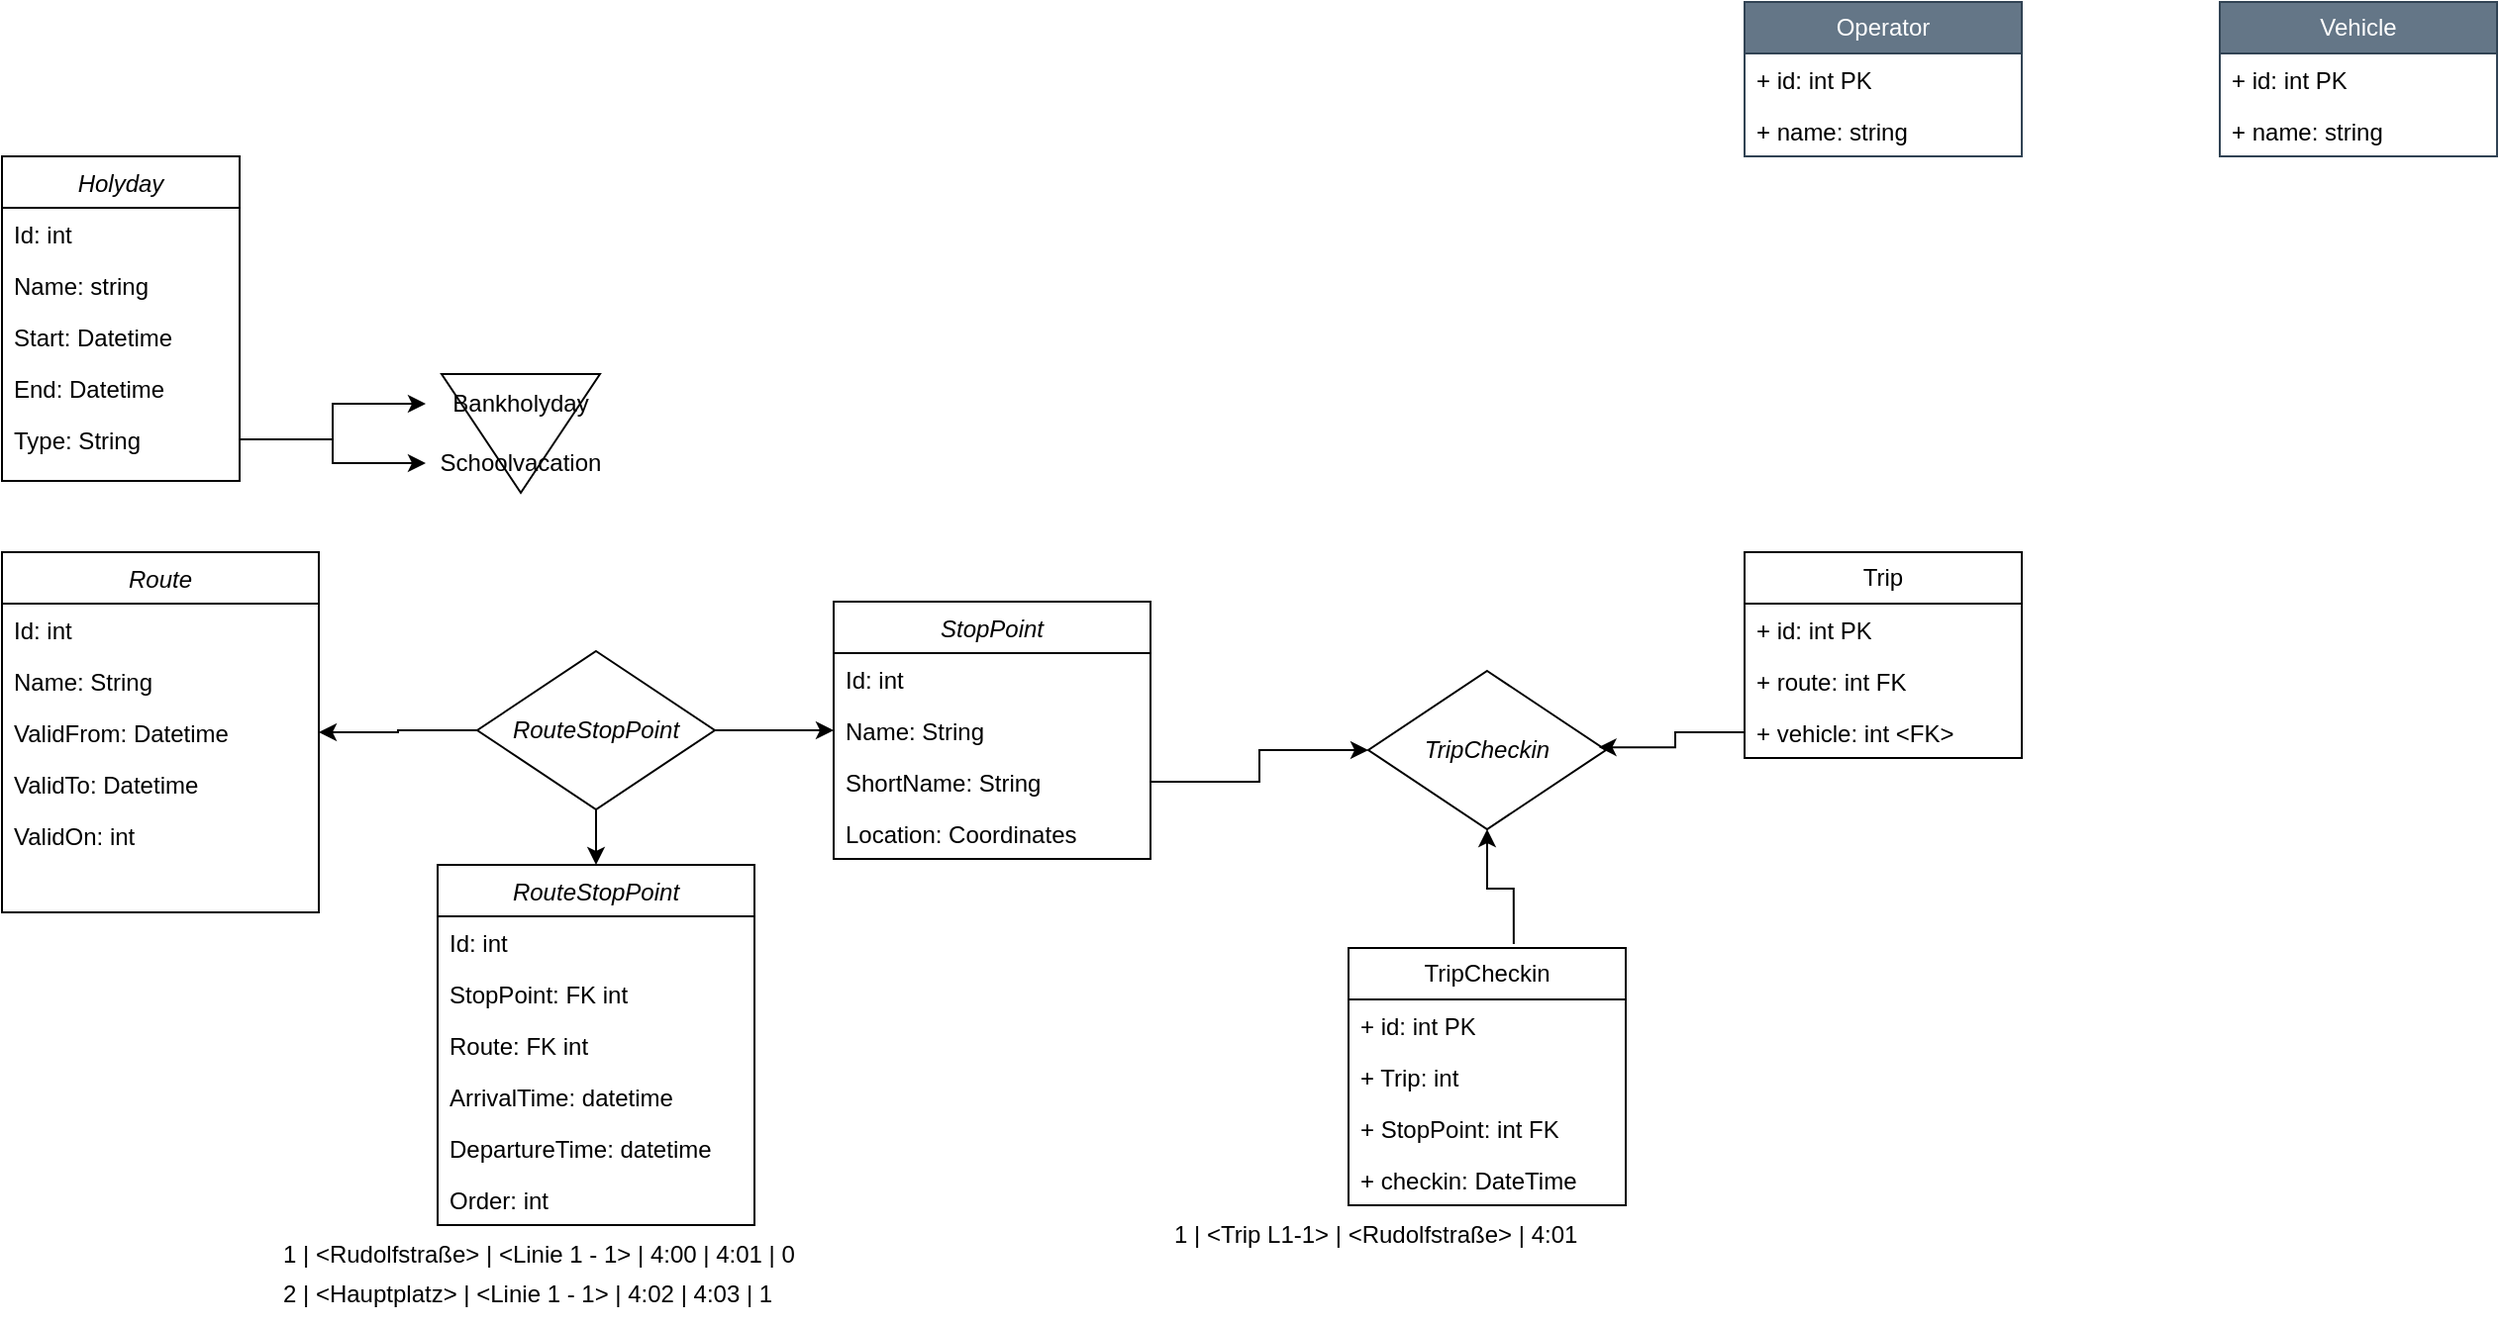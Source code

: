 <mxfile version="24.7.17">
  <diagram id="C5RBs43oDa-KdzZeNtuy" name="Page-1">
    <mxGraphModel dx="1185" dy="683" grid="1" gridSize="10" guides="1" tooltips="1" connect="1" arrows="1" fold="1" page="1" pageScale="1" pageWidth="827" pageHeight="1169" math="0" shadow="0">
      <root>
        <mxCell id="WIyWlLk6GJQsqaUBKTNV-0" />
        <mxCell id="WIyWlLk6GJQsqaUBKTNV-1" parent="WIyWlLk6GJQsqaUBKTNV-0" />
        <mxCell id="zkfFHV4jXpPFQw0GAbJ--0" value="Holyday" style="swimlane;fontStyle=2;align=center;verticalAlign=top;childLayout=stackLayout;horizontal=1;startSize=26;horizontalStack=0;resizeParent=1;resizeLast=0;collapsible=1;marginBottom=0;rounded=0;shadow=0;strokeWidth=1;" parent="WIyWlLk6GJQsqaUBKTNV-1" vertex="1">
          <mxGeometry x="40" y="120" width="120" height="164" as="geometry">
            <mxRectangle x="230" y="140" width="160" height="26" as="alternateBounds" />
          </mxGeometry>
        </mxCell>
        <mxCell id="zkfFHV4jXpPFQw0GAbJ--1" value="Id: int" style="text;align=left;verticalAlign=top;spacingLeft=4;spacingRight=4;overflow=hidden;rotatable=0;points=[[0,0.5],[1,0.5]];portConstraint=eastwest;" parent="zkfFHV4jXpPFQw0GAbJ--0" vertex="1">
          <mxGeometry y="26" width="120" height="26" as="geometry" />
        </mxCell>
        <mxCell id="zkfFHV4jXpPFQw0GAbJ--2" value="Name: string" style="text;align=left;verticalAlign=top;spacingLeft=4;spacingRight=4;overflow=hidden;rotatable=0;points=[[0,0.5],[1,0.5]];portConstraint=eastwest;rounded=0;shadow=0;html=0;" parent="zkfFHV4jXpPFQw0GAbJ--0" vertex="1">
          <mxGeometry y="52" width="120" height="26" as="geometry" />
        </mxCell>
        <mxCell id="zkfFHV4jXpPFQw0GAbJ--3" value="Start: Datetime" style="text;align=left;verticalAlign=top;spacingLeft=4;spacingRight=4;overflow=hidden;rotatable=0;points=[[0,0.5],[1,0.5]];portConstraint=eastwest;rounded=0;shadow=0;html=0;" parent="zkfFHV4jXpPFQw0GAbJ--0" vertex="1">
          <mxGeometry y="78" width="120" height="26" as="geometry" />
        </mxCell>
        <mxCell id="2IbOBzPLkjitAX4DWQK_-0" value="End: Datetime" style="text;align=left;verticalAlign=top;spacingLeft=4;spacingRight=4;overflow=hidden;rotatable=0;points=[[0,0.5],[1,0.5]];portConstraint=eastwest;rounded=0;shadow=0;html=0;" vertex="1" parent="zkfFHV4jXpPFQw0GAbJ--0">
          <mxGeometry y="104" width="120" height="26" as="geometry" />
        </mxCell>
        <mxCell id="2IbOBzPLkjitAX4DWQK_-1" value="Type: String" style="text;align=left;verticalAlign=top;spacingLeft=4;spacingRight=4;overflow=hidden;rotatable=0;points=[[0,0.5],[1,0.5]];portConstraint=eastwest;rounded=0;shadow=0;html=0;" vertex="1" parent="zkfFHV4jXpPFQw0GAbJ--0">
          <mxGeometry y="130" width="120" height="26" as="geometry" />
        </mxCell>
        <mxCell id="2IbOBzPLkjitAX4DWQK_-4" value="" style="triangle;whiteSpace=wrap;html=1;rotation=90;fillColor=none;" vertex="1" parent="WIyWlLk6GJQsqaUBKTNV-1">
          <mxGeometry x="272" y="220" width="60" height="80" as="geometry" />
        </mxCell>
        <mxCell id="2IbOBzPLkjitAX4DWQK_-2" value="Bankholyday" style="text;html=1;align=center;verticalAlign=middle;whiteSpace=wrap;rounded=0;" vertex="1" parent="WIyWlLk6GJQsqaUBKTNV-1">
          <mxGeometry x="254" y="230" width="96" height="30" as="geometry" />
        </mxCell>
        <mxCell id="2IbOBzPLkjitAX4DWQK_-3" value="Schoolvacation" style="text;html=1;align=center;verticalAlign=middle;whiteSpace=wrap;rounded=0;" vertex="1" parent="WIyWlLk6GJQsqaUBKTNV-1">
          <mxGeometry x="254" y="260" width="96" height="30" as="geometry" />
        </mxCell>
        <mxCell id="2IbOBzPLkjitAX4DWQK_-7" style="edgeStyle=orthogonalEdgeStyle;rounded=0;orthogonalLoop=1;jettySize=auto;html=1;entryX=0;entryY=0.5;entryDx=0;entryDy=0;" edge="1" parent="WIyWlLk6GJQsqaUBKTNV-1" source="2IbOBzPLkjitAX4DWQK_-1" target="2IbOBzPLkjitAX4DWQK_-2">
          <mxGeometry relative="1" as="geometry">
            <mxPoint x="240" y="263.0" as="targetPoint" />
          </mxGeometry>
        </mxCell>
        <mxCell id="2IbOBzPLkjitAX4DWQK_-8" style="edgeStyle=orthogonalEdgeStyle;rounded=0;orthogonalLoop=1;jettySize=auto;html=1;" edge="1" parent="WIyWlLk6GJQsqaUBKTNV-1" source="2IbOBzPLkjitAX4DWQK_-1" target="2IbOBzPLkjitAX4DWQK_-3">
          <mxGeometry relative="1" as="geometry" />
        </mxCell>
        <mxCell id="2IbOBzPLkjitAX4DWQK_-9" value="StopPoint" style="swimlane;fontStyle=2;align=center;verticalAlign=top;childLayout=stackLayout;horizontal=1;startSize=26;horizontalStack=0;resizeParent=1;resizeLast=0;collapsible=1;marginBottom=0;rounded=0;shadow=0;strokeWidth=1;" vertex="1" parent="WIyWlLk6GJQsqaUBKTNV-1">
          <mxGeometry x="460" y="345" width="160" height="130" as="geometry">
            <mxRectangle x="230" y="140" width="160" height="26" as="alternateBounds" />
          </mxGeometry>
        </mxCell>
        <mxCell id="2IbOBzPLkjitAX4DWQK_-10" value="Id: int" style="text;align=left;verticalAlign=top;spacingLeft=4;spacingRight=4;overflow=hidden;rotatable=0;points=[[0,0.5],[1,0.5]];portConstraint=eastwest;" vertex="1" parent="2IbOBzPLkjitAX4DWQK_-9">
          <mxGeometry y="26" width="160" height="26" as="geometry" />
        </mxCell>
        <mxCell id="2IbOBzPLkjitAX4DWQK_-11" value="Name: String" style="text;align=left;verticalAlign=top;spacingLeft=4;spacingRight=4;overflow=hidden;rotatable=0;points=[[0,0.5],[1,0.5]];portConstraint=eastwest;rounded=0;shadow=0;html=0;" vertex="1" parent="2IbOBzPLkjitAX4DWQK_-9">
          <mxGeometry y="52" width="160" height="26" as="geometry" />
        </mxCell>
        <mxCell id="2IbOBzPLkjitAX4DWQK_-35" value="ShortName: String" style="text;align=left;verticalAlign=top;spacingLeft=4;spacingRight=4;overflow=hidden;rotatable=0;points=[[0,0.5],[1,0.5]];portConstraint=eastwest;rounded=0;shadow=0;html=0;" vertex="1" parent="2IbOBzPLkjitAX4DWQK_-9">
          <mxGeometry y="78" width="160" height="26" as="geometry" />
        </mxCell>
        <mxCell id="2IbOBzPLkjitAX4DWQK_-12" value="Location: Coordinates" style="text;align=left;verticalAlign=top;spacingLeft=4;spacingRight=4;overflow=hidden;rotatable=0;points=[[0,0.5],[1,0.5]];portConstraint=eastwest;rounded=0;shadow=0;html=0;" vertex="1" parent="2IbOBzPLkjitAX4DWQK_-9">
          <mxGeometry y="104" width="160" height="26" as="geometry" />
        </mxCell>
        <mxCell id="2IbOBzPLkjitAX4DWQK_-19" value="Route" style="swimlane;fontStyle=2;align=center;verticalAlign=top;childLayout=stackLayout;horizontal=1;startSize=26;horizontalStack=0;resizeParent=1;resizeLast=0;collapsible=1;marginBottom=0;rounded=0;shadow=0;strokeWidth=1;" vertex="1" parent="WIyWlLk6GJQsqaUBKTNV-1">
          <mxGeometry x="40" y="320" width="160" height="182" as="geometry">
            <mxRectangle x="230" y="140" width="160" height="26" as="alternateBounds" />
          </mxGeometry>
        </mxCell>
        <mxCell id="2IbOBzPLkjitAX4DWQK_-20" value="Id: int" style="text;align=left;verticalAlign=top;spacingLeft=4;spacingRight=4;overflow=hidden;rotatable=0;points=[[0,0.5],[1,0.5]];portConstraint=eastwest;" vertex="1" parent="2IbOBzPLkjitAX4DWQK_-19">
          <mxGeometry y="26" width="160" height="26" as="geometry" />
        </mxCell>
        <mxCell id="2IbOBzPLkjitAX4DWQK_-21" value="Name: String" style="text;align=left;verticalAlign=top;spacingLeft=4;spacingRight=4;overflow=hidden;rotatable=0;points=[[0,0.5],[1,0.5]];portConstraint=eastwest;rounded=0;shadow=0;html=0;" vertex="1" parent="2IbOBzPLkjitAX4DWQK_-19">
          <mxGeometry y="52" width="160" height="26" as="geometry" />
        </mxCell>
        <mxCell id="2IbOBzPLkjitAX4DWQK_-22" value="ValidFrom: Datetime" style="text;align=left;verticalAlign=top;spacingLeft=4;spacingRight=4;overflow=hidden;rotatable=0;points=[[0,0.5],[1,0.5]];portConstraint=eastwest;rounded=0;shadow=0;html=0;" vertex="1" parent="2IbOBzPLkjitAX4DWQK_-19">
          <mxGeometry y="78" width="160" height="26" as="geometry" />
        </mxCell>
        <mxCell id="2IbOBzPLkjitAX4DWQK_-40" value="ValidTo: Datetime" style="text;align=left;verticalAlign=top;spacingLeft=4;spacingRight=4;overflow=hidden;rotatable=0;points=[[0,0.5],[1,0.5]];portConstraint=eastwest;rounded=0;shadow=0;html=0;" vertex="1" parent="2IbOBzPLkjitAX4DWQK_-19">
          <mxGeometry y="104" width="160" height="26" as="geometry" />
        </mxCell>
        <mxCell id="2IbOBzPLkjitAX4DWQK_-37" value="ValidOn: int" style="text;align=left;verticalAlign=top;spacingLeft=4;spacingRight=4;overflow=hidden;rotatable=0;points=[[0,0.5],[1,0.5]];portConstraint=eastwest;" vertex="1" parent="2IbOBzPLkjitAX4DWQK_-19">
          <mxGeometry y="130" width="160" height="26" as="geometry" />
        </mxCell>
        <mxCell id="2IbOBzPLkjitAX4DWQK_-24" style="edgeStyle=orthogonalEdgeStyle;rounded=0;orthogonalLoop=1;jettySize=auto;html=1;" edge="1" parent="WIyWlLk6GJQsqaUBKTNV-1" source="2IbOBzPLkjitAX4DWQK_-23" target="2IbOBzPLkjitAX4DWQK_-9">
          <mxGeometry relative="1" as="geometry" />
        </mxCell>
        <mxCell id="2IbOBzPLkjitAX4DWQK_-25" style="edgeStyle=orthogonalEdgeStyle;rounded=0;orthogonalLoop=1;jettySize=auto;html=1;" edge="1" parent="WIyWlLk6GJQsqaUBKTNV-1" source="2IbOBzPLkjitAX4DWQK_-23" target="2IbOBzPLkjitAX4DWQK_-19">
          <mxGeometry relative="1" as="geometry" />
        </mxCell>
        <mxCell id="2IbOBzPLkjitAX4DWQK_-30" style="edgeStyle=orthogonalEdgeStyle;rounded=0;orthogonalLoop=1;jettySize=auto;html=1;" edge="1" parent="WIyWlLk6GJQsqaUBKTNV-1" source="2IbOBzPLkjitAX4DWQK_-23" target="2IbOBzPLkjitAX4DWQK_-26">
          <mxGeometry relative="1" as="geometry" />
        </mxCell>
        <mxCell id="2IbOBzPLkjitAX4DWQK_-23" value="&lt;span style=&quot;font-style: italic; text-wrap: nowrap;&quot;&gt;RouteStopPoint&lt;/span&gt;" style="rhombus;whiteSpace=wrap;html=1;" vertex="1" parent="WIyWlLk6GJQsqaUBKTNV-1">
          <mxGeometry x="280" y="370" width="120" height="80" as="geometry" />
        </mxCell>
        <mxCell id="2IbOBzPLkjitAX4DWQK_-26" value="RouteStopPoint" style="swimlane;fontStyle=2;align=center;verticalAlign=top;childLayout=stackLayout;horizontal=1;startSize=26;horizontalStack=0;resizeParent=1;resizeLast=0;collapsible=1;marginBottom=0;rounded=0;shadow=0;strokeWidth=1;" vertex="1" parent="WIyWlLk6GJQsqaUBKTNV-1">
          <mxGeometry x="260" y="478" width="160" height="182" as="geometry">
            <mxRectangle x="230" y="140" width="160" height="26" as="alternateBounds" />
          </mxGeometry>
        </mxCell>
        <mxCell id="2IbOBzPLkjitAX4DWQK_-27" value="Id: int" style="text;align=left;verticalAlign=top;spacingLeft=4;spacingRight=4;overflow=hidden;rotatable=0;points=[[0,0.5],[1,0.5]];portConstraint=eastwest;" vertex="1" parent="2IbOBzPLkjitAX4DWQK_-26">
          <mxGeometry y="26" width="160" height="26" as="geometry" />
        </mxCell>
        <mxCell id="2IbOBzPLkjitAX4DWQK_-28" value="StopPoint: FK int" style="text;align=left;verticalAlign=top;spacingLeft=4;spacingRight=4;overflow=hidden;rotatable=0;points=[[0,0.5],[1,0.5]];portConstraint=eastwest;rounded=0;shadow=0;html=0;" vertex="1" parent="2IbOBzPLkjitAX4DWQK_-26">
          <mxGeometry y="52" width="160" height="26" as="geometry" />
        </mxCell>
        <mxCell id="2IbOBzPLkjitAX4DWQK_-29" value="Route: FK int" style="text;align=left;verticalAlign=top;spacingLeft=4;spacingRight=4;overflow=hidden;rotatable=0;points=[[0,0.5],[1,0.5]];portConstraint=eastwest;rounded=0;shadow=0;html=0;" vertex="1" parent="2IbOBzPLkjitAX4DWQK_-26">
          <mxGeometry y="78" width="160" height="26" as="geometry" />
        </mxCell>
        <mxCell id="2IbOBzPLkjitAX4DWQK_-31" value="ArrivalTime: datetime" style="text;align=left;verticalAlign=top;spacingLeft=4;spacingRight=4;overflow=hidden;rotatable=0;points=[[0,0.5],[1,0.5]];portConstraint=eastwest;" vertex="1" parent="2IbOBzPLkjitAX4DWQK_-26">
          <mxGeometry y="104" width="160" height="26" as="geometry" />
        </mxCell>
        <mxCell id="2IbOBzPLkjitAX4DWQK_-38" value="DepartureTime: datetime " style="text;align=left;verticalAlign=top;spacingLeft=4;spacingRight=4;overflow=hidden;rotatable=0;points=[[0,0.5],[1,0.5]];portConstraint=eastwest;" vertex="1" parent="2IbOBzPLkjitAX4DWQK_-26">
          <mxGeometry y="130" width="160" height="26" as="geometry" />
        </mxCell>
        <mxCell id="2IbOBzPLkjitAX4DWQK_-32" value="Order: int" style="text;align=left;verticalAlign=top;spacingLeft=4;spacingRight=4;overflow=hidden;rotatable=0;points=[[0,0.5],[1,0.5]];portConstraint=eastwest;" vertex="1" parent="2IbOBzPLkjitAX4DWQK_-26">
          <mxGeometry y="156" width="160" height="26" as="geometry" />
        </mxCell>
        <mxCell id="2IbOBzPLkjitAX4DWQK_-33" value="1 | &amp;lt;Rudolfstraße&amp;gt; | &amp;lt;Linie 1 - 1&amp;gt; | 4:00 | 4:01 | 0" style="text;html=1;align=left;verticalAlign=middle;whiteSpace=wrap;rounded=0;" vertex="1" parent="WIyWlLk6GJQsqaUBKTNV-1">
          <mxGeometry x="180" y="660" width="320" height="30" as="geometry" />
        </mxCell>
        <mxCell id="2IbOBzPLkjitAX4DWQK_-34" value="2 | &amp;lt;Hauptplatz&amp;gt; | &amp;lt;Linie 1&amp;nbsp;- 1&amp;gt; | 4:02 | 4:03 | 1" style="text;html=1;align=left;verticalAlign=middle;whiteSpace=wrap;rounded=0;" vertex="1" parent="WIyWlLk6GJQsqaUBKTNV-1">
          <mxGeometry x="180" y="680" width="320" height="30" as="geometry" />
        </mxCell>
        <mxCell id="2IbOBzPLkjitAX4DWQK_-41" value="Trip" style="swimlane;fontStyle=0;childLayout=stackLayout;horizontal=1;startSize=26;fillColor=none;horizontalStack=0;resizeParent=1;resizeParentMax=0;resizeLast=0;collapsible=1;marginBottom=0;whiteSpace=wrap;html=1;" vertex="1" parent="WIyWlLk6GJQsqaUBKTNV-1">
          <mxGeometry x="920" y="320" width="140" height="104" as="geometry" />
        </mxCell>
        <mxCell id="2IbOBzPLkjitAX4DWQK_-42" value="+ id: int PK" style="text;strokeColor=none;fillColor=none;align=left;verticalAlign=top;spacingLeft=4;spacingRight=4;overflow=hidden;rotatable=0;points=[[0,0.5],[1,0.5]];portConstraint=eastwest;whiteSpace=wrap;html=1;" vertex="1" parent="2IbOBzPLkjitAX4DWQK_-41">
          <mxGeometry y="26" width="140" height="26" as="geometry" />
        </mxCell>
        <mxCell id="2IbOBzPLkjitAX4DWQK_-43" value="+ route: int FK" style="text;strokeColor=none;fillColor=none;align=left;verticalAlign=top;spacingLeft=4;spacingRight=4;overflow=hidden;rotatable=0;points=[[0,0.5],[1,0.5]];portConstraint=eastwest;whiteSpace=wrap;html=1;" vertex="1" parent="2IbOBzPLkjitAX4DWQK_-41">
          <mxGeometry y="52" width="140" height="26" as="geometry" />
        </mxCell>
        <mxCell id="2IbOBzPLkjitAX4DWQK_-44" value="+ vehicle: int &amp;lt;FK&amp;gt;" style="text;strokeColor=none;fillColor=none;align=left;verticalAlign=top;spacingLeft=4;spacingRight=4;overflow=hidden;rotatable=0;points=[[0,0.5],[1,0.5]];portConstraint=eastwest;whiteSpace=wrap;html=1;" vertex="1" parent="2IbOBzPLkjitAX4DWQK_-41">
          <mxGeometry y="78" width="140" height="26" as="geometry" />
        </mxCell>
        <mxCell id="2IbOBzPLkjitAX4DWQK_-46" value="&lt;span style=&quot;text-wrap: nowrap;&quot;&gt;&lt;i&gt;TripCheckin&lt;/i&gt;&lt;/span&gt;" style="rhombus;whiteSpace=wrap;html=1;" vertex="1" parent="WIyWlLk6GJQsqaUBKTNV-1">
          <mxGeometry x="730" y="380" width="120" height="80" as="geometry" />
        </mxCell>
        <mxCell id="2IbOBzPLkjitAX4DWQK_-47" style="edgeStyle=orthogonalEdgeStyle;rounded=0;orthogonalLoop=1;jettySize=auto;html=1;entryX=0;entryY=0.5;entryDx=0;entryDy=0;" edge="1" parent="WIyWlLk6GJQsqaUBKTNV-1" source="2IbOBzPLkjitAX4DWQK_-35" target="2IbOBzPLkjitAX4DWQK_-46">
          <mxGeometry relative="1" as="geometry" />
        </mxCell>
        <mxCell id="2IbOBzPLkjitAX4DWQK_-48" style="edgeStyle=orthogonalEdgeStyle;rounded=0;orthogonalLoop=1;jettySize=auto;html=1;entryX=0.969;entryY=0.482;entryDx=0;entryDy=0;entryPerimeter=0;" edge="1" parent="WIyWlLk6GJQsqaUBKTNV-1" source="2IbOBzPLkjitAX4DWQK_-44" target="2IbOBzPLkjitAX4DWQK_-46">
          <mxGeometry relative="1" as="geometry" />
        </mxCell>
        <mxCell id="2IbOBzPLkjitAX4DWQK_-55" value="" style="edgeStyle=orthogonalEdgeStyle;rounded=0;orthogonalLoop=1;jettySize=auto;html=1;exitX=0.596;exitY=-0.015;exitDx=0;exitDy=0;exitPerimeter=0;" edge="1" parent="WIyWlLk6GJQsqaUBKTNV-1" source="2IbOBzPLkjitAX4DWQK_-50" target="2IbOBzPLkjitAX4DWQK_-46">
          <mxGeometry relative="1" as="geometry" />
        </mxCell>
        <mxCell id="2IbOBzPLkjitAX4DWQK_-50" value="TripCheckin" style="swimlane;fontStyle=0;childLayout=stackLayout;horizontal=1;startSize=26;fillColor=none;horizontalStack=0;resizeParent=1;resizeParentMax=0;resizeLast=0;collapsible=1;marginBottom=0;whiteSpace=wrap;html=1;" vertex="1" parent="WIyWlLk6GJQsqaUBKTNV-1">
          <mxGeometry x="720" y="520" width="140" height="130" as="geometry" />
        </mxCell>
        <mxCell id="2IbOBzPLkjitAX4DWQK_-51" value="+ id: int PK" style="text;strokeColor=none;fillColor=none;align=left;verticalAlign=top;spacingLeft=4;spacingRight=4;overflow=hidden;rotatable=0;points=[[0,0.5],[1,0.5]];portConstraint=eastwest;whiteSpace=wrap;html=1;" vertex="1" parent="2IbOBzPLkjitAX4DWQK_-50">
          <mxGeometry y="26" width="140" height="26" as="geometry" />
        </mxCell>
        <mxCell id="2IbOBzPLkjitAX4DWQK_-54" value="+ Trip: int" style="text;strokeColor=none;fillColor=none;align=left;verticalAlign=top;spacingLeft=4;spacingRight=4;overflow=hidden;rotatable=0;points=[[0,0.5],[1,0.5]];portConstraint=eastwest;whiteSpace=wrap;html=1;" vertex="1" parent="2IbOBzPLkjitAX4DWQK_-50">
          <mxGeometry y="52" width="140" height="26" as="geometry" />
        </mxCell>
        <mxCell id="2IbOBzPLkjitAX4DWQK_-52" value="+ StopPoint: int FK" style="text;strokeColor=none;fillColor=none;align=left;verticalAlign=top;spacingLeft=4;spacingRight=4;overflow=hidden;rotatable=0;points=[[0,0.5],[1,0.5]];portConstraint=eastwest;whiteSpace=wrap;html=1;" vertex="1" parent="2IbOBzPLkjitAX4DWQK_-50">
          <mxGeometry y="78" width="140" height="26" as="geometry" />
        </mxCell>
        <mxCell id="2IbOBzPLkjitAX4DWQK_-53" value="+ checkin: DateTime" style="text;strokeColor=none;fillColor=none;align=left;verticalAlign=top;spacingLeft=4;spacingRight=4;overflow=hidden;rotatable=0;points=[[0,0.5],[1,0.5]];portConstraint=eastwest;whiteSpace=wrap;html=1;" vertex="1" parent="2IbOBzPLkjitAX4DWQK_-50">
          <mxGeometry y="104" width="140" height="26" as="geometry" />
        </mxCell>
        <mxCell id="2IbOBzPLkjitAX4DWQK_-56" value="1 | &amp;lt;Trip L1-1&amp;gt; | &amp;lt;Rudolfstraße&amp;gt; | 4:01" style="text;html=1;align=left;verticalAlign=middle;whiteSpace=wrap;rounded=0;" vertex="1" parent="WIyWlLk6GJQsqaUBKTNV-1">
          <mxGeometry x="630" y="650" width="320" height="30" as="geometry" />
        </mxCell>
        <mxCell id="2IbOBzPLkjitAX4DWQK_-57" value="Operator" style="swimlane;fontStyle=0;childLayout=stackLayout;horizontal=1;startSize=26;fillColor=#647687;horizontalStack=0;resizeParent=1;resizeParentMax=0;resizeLast=0;collapsible=1;marginBottom=0;whiteSpace=wrap;html=1;fontColor=#ffffff;strokeColor=#314354;" vertex="1" parent="WIyWlLk6GJQsqaUBKTNV-1">
          <mxGeometry x="920" y="42" width="140" height="78" as="geometry" />
        </mxCell>
        <mxCell id="2IbOBzPLkjitAX4DWQK_-58" value="+ id: int PK" style="text;strokeColor=none;fillColor=none;align=left;verticalAlign=top;spacingLeft=4;spacingRight=4;overflow=hidden;rotatable=0;points=[[0,0.5],[1,0.5]];portConstraint=eastwest;whiteSpace=wrap;html=1;" vertex="1" parent="2IbOBzPLkjitAX4DWQK_-57">
          <mxGeometry y="26" width="140" height="26" as="geometry" />
        </mxCell>
        <mxCell id="2IbOBzPLkjitAX4DWQK_-61" value="+ name: string" style="text;strokeColor=none;fillColor=none;align=left;verticalAlign=top;spacingLeft=4;spacingRight=4;overflow=hidden;rotatable=0;points=[[0,0.5],[1,0.5]];portConstraint=eastwest;whiteSpace=wrap;html=1;" vertex="1" parent="2IbOBzPLkjitAX4DWQK_-57">
          <mxGeometry y="52" width="140" height="26" as="geometry" />
        </mxCell>
        <mxCell id="2IbOBzPLkjitAX4DWQK_-62" value="Vehicle" style="swimlane;fontStyle=0;childLayout=stackLayout;horizontal=1;startSize=26;fillColor=#647687;horizontalStack=0;resizeParent=1;resizeParentMax=0;resizeLast=0;collapsible=1;marginBottom=0;whiteSpace=wrap;html=1;fontColor=#ffffff;strokeColor=#314354;" vertex="1" parent="WIyWlLk6GJQsqaUBKTNV-1">
          <mxGeometry x="1160" y="42" width="140" height="78" as="geometry" />
        </mxCell>
        <mxCell id="2IbOBzPLkjitAX4DWQK_-63" value="+ id: int PK" style="text;strokeColor=none;fillColor=none;align=left;verticalAlign=top;spacingLeft=4;spacingRight=4;overflow=hidden;rotatable=0;points=[[0,0.5],[1,0.5]];portConstraint=eastwest;whiteSpace=wrap;html=1;" vertex="1" parent="2IbOBzPLkjitAX4DWQK_-62">
          <mxGeometry y="26" width="140" height="26" as="geometry" />
        </mxCell>
        <mxCell id="2IbOBzPLkjitAX4DWQK_-64" value="+ name: string" style="text;strokeColor=none;fillColor=none;align=left;verticalAlign=top;spacingLeft=4;spacingRight=4;overflow=hidden;rotatable=0;points=[[0,0.5],[1,0.5]];portConstraint=eastwest;whiteSpace=wrap;html=1;" vertex="1" parent="2IbOBzPLkjitAX4DWQK_-62">
          <mxGeometry y="52" width="140" height="26" as="geometry" />
        </mxCell>
      </root>
    </mxGraphModel>
  </diagram>
</mxfile>
